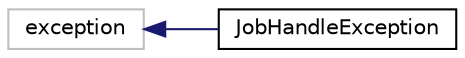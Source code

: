 digraph "类继承关系图"
{
 // LATEX_PDF_SIZE
  edge [fontname="Helvetica",fontsize="10",labelfontname="Helvetica",labelfontsize="10"];
  node [fontname="Helvetica",fontsize="10",shape=record];
  rankdir="LR";
  Node81 [label="exception",height=0.2,width=0.4,color="grey75", fillcolor="white", style="filled",tooltip=" "];
  Node81 -> Node0 [dir="back",color="midnightblue",fontsize="10",style="solid",fontname="Helvetica"];
  Node0 [label="JobHandleException",height=0.2,width=0.4,color="black", fillcolor="white", style="filled",URL="$class_job_handle_exception.html",tooltip="自定义的 Job 异常，继承于 std::exception，专用于 Job 处理中的异常"];
}
